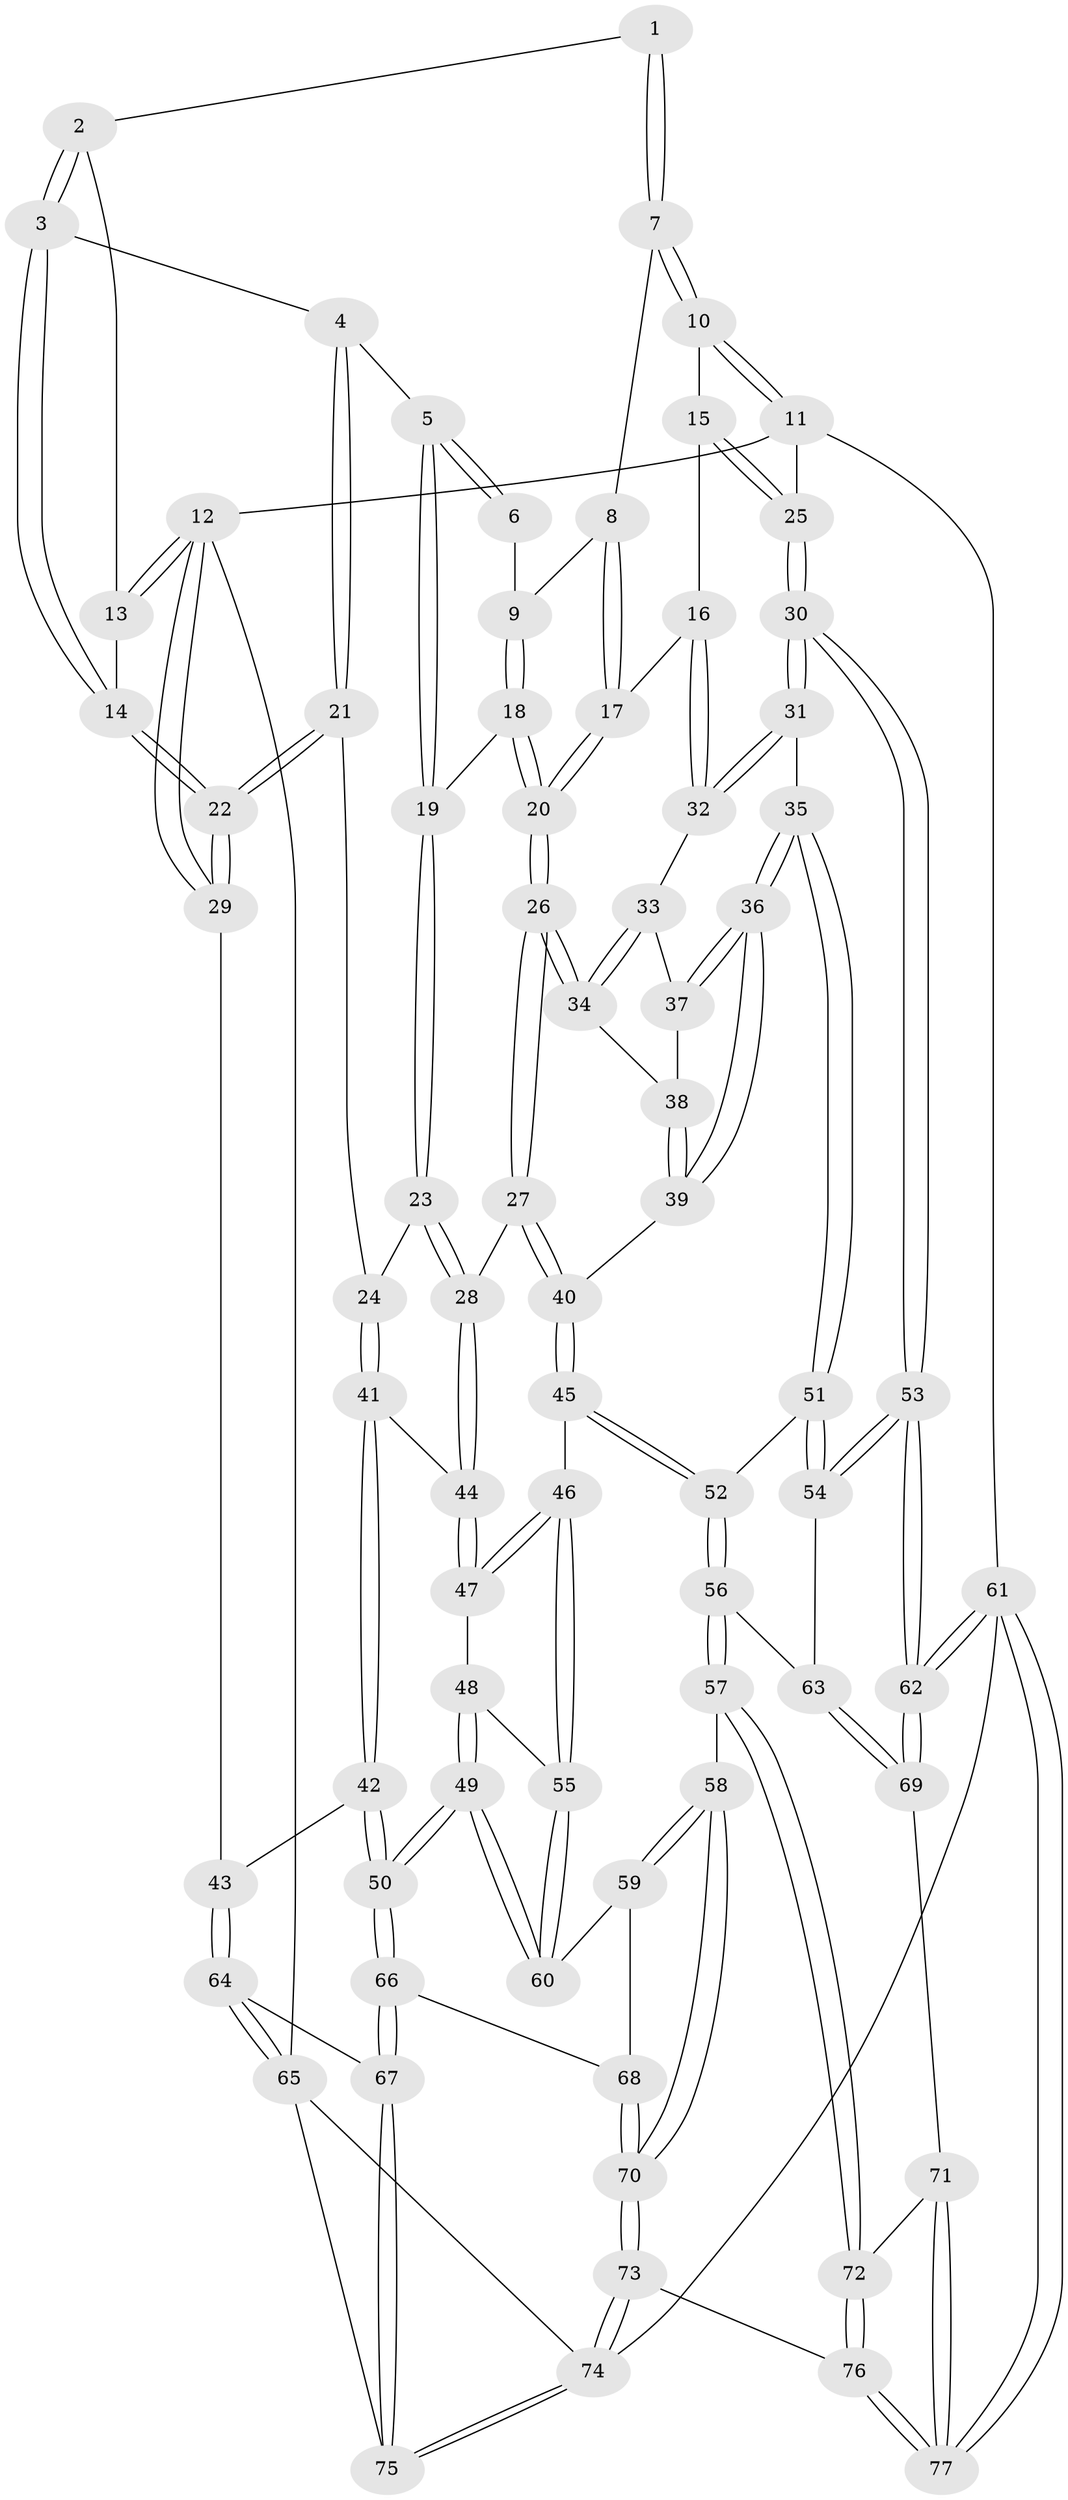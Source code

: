 // coarse degree distribution, {3: 0.2564102564102564, 4: 0.6666666666666666, 2: 0.02564102564102564, 5: 0.05128205128205128}
// Generated by graph-tools (version 1.1) at 2025/48/03/06/25 01:48:58]
// undirected, 77 vertices, 189 edges
graph export_dot {
graph [start="1"]
  node [color=gray90,style=filled];
  1 [pos="+0.430024055896429+0"];
  2 [pos="+0.1395286913148059+0"];
  3 [pos="+0.21666103167208145+0.0677452525699329"];
  4 [pos="+0.29685566726804097+0.16642538009978938"];
  5 [pos="+0.38644376894601506+0.1811246928980807"];
  6 [pos="+0.42949339629845645+0"];
  7 [pos="+0.769712925900609+0"];
  8 [pos="+0.6145653842002187+0.10507905261170253"];
  9 [pos="+0.52508788661897+0.1541860544197347"];
  10 [pos="+0.9122944128062297+0"];
  11 [pos="+1+0"];
  12 [pos="+0+0"];
  13 [pos="+0+0"];
  14 [pos="+0.0883928750123576+0.23990208459053533"];
  15 [pos="+0.7944764372851723+0.23125700381923125"];
  16 [pos="+0.783724862841162+0.24343220651765152"];
  17 [pos="+0.6640987499545083+0.2778833256823641"];
  18 [pos="+0.4702923839890441+0.2147977715725075"];
  19 [pos="+0.4325825730766345+0.22305787118664286"];
  20 [pos="+0.6315879261088168+0.31173423980930154"];
  21 [pos="+0.19463755819198422+0.3140203359683679"];
  22 [pos="+0.05934497971988313+0.32898962189166975"];
  23 [pos="+0.4188171131812093+0.2764101042135253"];
  24 [pos="+0.2924900917145738+0.3661589743346493"];
  25 [pos="+1+0.4388244418094814"];
  26 [pos="+0.6250652710187848+0.366796513938127"];
  27 [pos="+0.5875197084087573+0.4223666402774663"];
  28 [pos="+0.4794610419387174+0.41132323767569395"];
  29 [pos="+0+0.4279393603356185"];
  30 [pos="+1+0.45463844121904545"];
  31 [pos="+0.9158650533607333+0.49933116285860213"];
  32 [pos="+0.7988665458628285+0.32930112161765845"];
  33 [pos="+0.7968975402563808+0.33119635218754406"];
  34 [pos="+0.6932763502883839+0.39031203506975465"];
  35 [pos="+0.9000480924080134+0.5075439230218115"];
  36 [pos="+0.8699149237973751+0.4956345672728699"];
  37 [pos="+0.7429616769409444+0.40912622526424164"];
  38 [pos="+0.7155013350318008+0.40328212968446214"];
  39 [pos="+0.7228860161037283+0.4776890290503817"];
  40 [pos="+0.6130388310485198+0.5191946342462714"];
  41 [pos="+0.3233216174419496+0.46509107721900417"];
  42 [pos="+0.168929467402248+0.613323343745438"];
  43 [pos="+0+0.5112964189348859"];
  44 [pos="+0.40171765193620956+0.4812133716752557"];
  45 [pos="+0.6129488887581847+0.5230794911954564"];
  46 [pos="+0.5274302365833236+0.6218687639926459"];
  47 [pos="+0.4223701903654335+0.5301515257509656"];
  48 [pos="+0.3513086706574344+0.6258823189852534"];
  49 [pos="+0.22308233378669787+0.679663905455384"];
  50 [pos="+0.22169641619093114+0.6800948201342706"];
  51 [pos="+0.8120658898596834+0.6116979571987223"];
  52 [pos="+0.7838392910636818+0.634165889851401"];
  53 [pos="+1+0.69928356450513"];
  54 [pos="+0.9571649305643386+0.7397030325881249"];
  55 [pos="+0.522697573427491+0.6704429985837376"];
  56 [pos="+0.7488060773988092+0.7363680588546805"];
  57 [pos="+0.7032048317435597+0.7890010436472636"];
  58 [pos="+0.6409236829801629+0.8007494290650204"];
  59 [pos="+0.527408144660852+0.6963708990904093"];
  60 [pos="+0.5248938739742837+0.6867455862483736"];
  61 [pos="+1+1"];
  62 [pos="+1+0.9486597120103669"];
  63 [pos="+0.8982700473931553+0.7744055450065351"];
  64 [pos="+0+0.6699177075734783"];
  65 [pos="+0+0.8322458581983806"];
  66 [pos="+0.25156722643345736+0.7962849915473577"];
  67 [pos="+0.22589023663238603+0.9100495034154041"];
  68 [pos="+0.410951571084139+0.7756120736996243"];
  69 [pos="+0.9202314121765011+0.896197897695021"];
  70 [pos="+0.5272692773255856+1"];
  71 [pos="+0.9072801078523779+0.9007944218057801"];
  72 [pos="+0.7977796895212943+0.9012947019952997"];
  73 [pos="+0.4796774861199484+1"];
  74 [pos="+0.2932802289444881+1"];
  75 [pos="+0.2245037539828317+0.9600559037385752"];
  76 [pos="+0.7440133974916915+1"];
  77 [pos="+0.8485906438014222+1"];
  1 -- 2;
  1 -- 7;
  1 -- 7;
  2 -- 3;
  2 -- 3;
  2 -- 13;
  3 -- 4;
  3 -- 14;
  3 -- 14;
  4 -- 5;
  4 -- 21;
  4 -- 21;
  5 -- 6;
  5 -- 6;
  5 -- 19;
  5 -- 19;
  6 -- 9;
  7 -- 8;
  7 -- 10;
  7 -- 10;
  8 -- 9;
  8 -- 17;
  8 -- 17;
  9 -- 18;
  9 -- 18;
  10 -- 11;
  10 -- 11;
  10 -- 15;
  11 -- 12;
  11 -- 25;
  11 -- 61;
  12 -- 13;
  12 -- 13;
  12 -- 29;
  12 -- 29;
  12 -- 65;
  13 -- 14;
  14 -- 22;
  14 -- 22;
  15 -- 16;
  15 -- 25;
  15 -- 25;
  16 -- 17;
  16 -- 32;
  16 -- 32;
  17 -- 20;
  17 -- 20;
  18 -- 19;
  18 -- 20;
  18 -- 20;
  19 -- 23;
  19 -- 23;
  20 -- 26;
  20 -- 26;
  21 -- 22;
  21 -- 22;
  21 -- 24;
  22 -- 29;
  22 -- 29;
  23 -- 24;
  23 -- 28;
  23 -- 28;
  24 -- 41;
  24 -- 41;
  25 -- 30;
  25 -- 30;
  26 -- 27;
  26 -- 27;
  26 -- 34;
  26 -- 34;
  27 -- 28;
  27 -- 40;
  27 -- 40;
  28 -- 44;
  28 -- 44;
  29 -- 43;
  30 -- 31;
  30 -- 31;
  30 -- 53;
  30 -- 53;
  31 -- 32;
  31 -- 32;
  31 -- 35;
  32 -- 33;
  33 -- 34;
  33 -- 34;
  33 -- 37;
  34 -- 38;
  35 -- 36;
  35 -- 36;
  35 -- 51;
  35 -- 51;
  36 -- 37;
  36 -- 37;
  36 -- 39;
  36 -- 39;
  37 -- 38;
  38 -- 39;
  38 -- 39;
  39 -- 40;
  40 -- 45;
  40 -- 45;
  41 -- 42;
  41 -- 42;
  41 -- 44;
  42 -- 43;
  42 -- 50;
  42 -- 50;
  43 -- 64;
  43 -- 64;
  44 -- 47;
  44 -- 47;
  45 -- 46;
  45 -- 52;
  45 -- 52;
  46 -- 47;
  46 -- 47;
  46 -- 55;
  46 -- 55;
  47 -- 48;
  48 -- 49;
  48 -- 49;
  48 -- 55;
  49 -- 50;
  49 -- 50;
  49 -- 60;
  49 -- 60;
  50 -- 66;
  50 -- 66;
  51 -- 52;
  51 -- 54;
  51 -- 54;
  52 -- 56;
  52 -- 56;
  53 -- 54;
  53 -- 54;
  53 -- 62;
  53 -- 62;
  54 -- 63;
  55 -- 60;
  55 -- 60;
  56 -- 57;
  56 -- 57;
  56 -- 63;
  57 -- 58;
  57 -- 72;
  57 -- 72;
  58 -- 59;
  58 -- 59;
  58 -- 70;
  58 -- 70;
  59 -- 60;
  59 -- 68;
  61 -- 62;
  61 -- 62;
  61 -- 77;
  61 -- 77;
  61 -- 74;
  62 -- 69;
  62 -- 69;
  63 -- 69;
  63 -- 69;
  64 -- 65;
  64 -- 65;
  64 -- 67;
  65 -- 75;
  65 -- 74;
  66 -- 67;
  66 -- 67;
  66 -- 68;
  67 -- 75;
  67 -- 75;
  68 -- 70;
  68 -- 70;
  69 -- 71;
  70 -- 73;
  70 -- 73;
  71 -- 72;
  71 -- 77;
  71 -- 77;
  72 -- 76;
  72 -- 76;
  73 -- 74;
  73 -- 74;
  73 -- 76;
  74 -- 75;
  74 -- 75;
  76 -- 77;
  76 -- 77;
}
